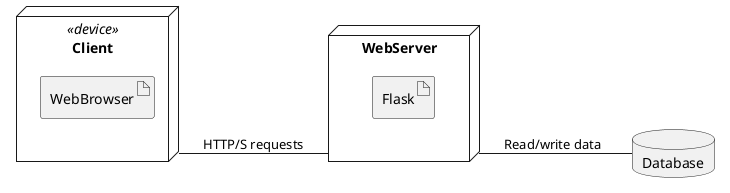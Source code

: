 @startuml
left to right direction

node Client <<device>> {
    artifact WebBrowser
}

node WebServer {
    artifact Flask
}

database Database

Client -down- WebServer : HTTP/S requests
WebServer -down- Database : Read/write data

@enduml